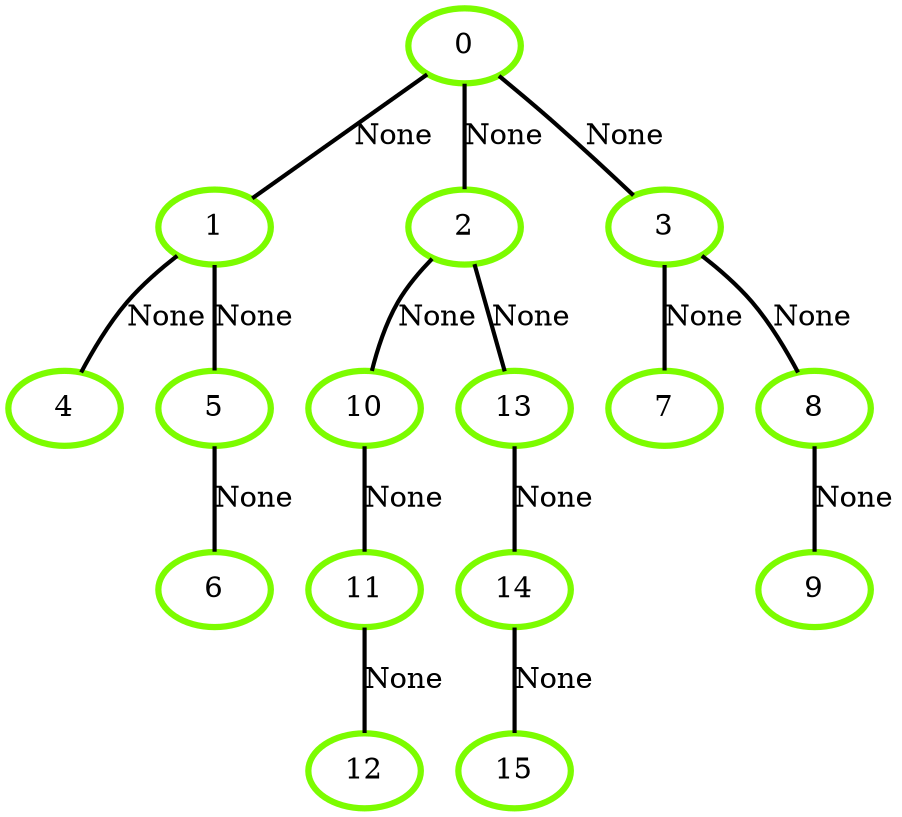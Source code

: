 graph G {
    0 [penwidth=3,label="0",color="lawngreen"]
    1 [penwidth=3,label="1",color="lawngreen"]
    2 [penwidth=3,label="2",color="lawngreen"]
    3 [penwidth=3,label="3",color="lawngreen"]
    4 [penwidth=3,label="4",color="lawngreen"]
    5 [penwidth=3,label="5",color="lawngreen"]
    6 [penwidth=3,label="6",color="lawngreen"]
    7 [penwidth=3,label="7",color="lawngreen"]
    8 [penwidth=3,label="8",color="lawngreen"]
    9 [penwidth=3,label="9",color="lawngreen"]
    10 [penwidth=3,label="10",color="lawngreen"]
    11 [penwidth=3,label="11",color="lawngreen"]
    12 [penwidth=3,label="12",color="lawngreen"]
    13 [penwidth=3,label="13",color="lawngreen"]
    14 [penwidth=3,label="14",color="lawngreen"]
    15 [penwidth=3,label="15",color="lawngreen"]

    0--1 [penwidth=2,label="None"]
    1--4 [penwidth=2,label="None"]
    1--5 [penwidth=2,label="None"]
    5--6 [penwidth=2,label="None"]
    0--2 [penwidth=2,label="None"]
    2--10 [penwidth=2,label="None"]
    2--13 [penwidth=2,label="None"]
    10--11 [penwidth=2,label="None"]
    11--12 [penwidth=2,label="None"]
    13--14 [penwidth=2,label="None"]
    14--15 [penwidth=2,label="None"]
    0--3 [penwidth=2,label="None"]
    3--7 [penwidth=2,label="None"]
    3--8 [penwidth=2,label="None"]
    8--9 [penwidth=2,label="None"]
}